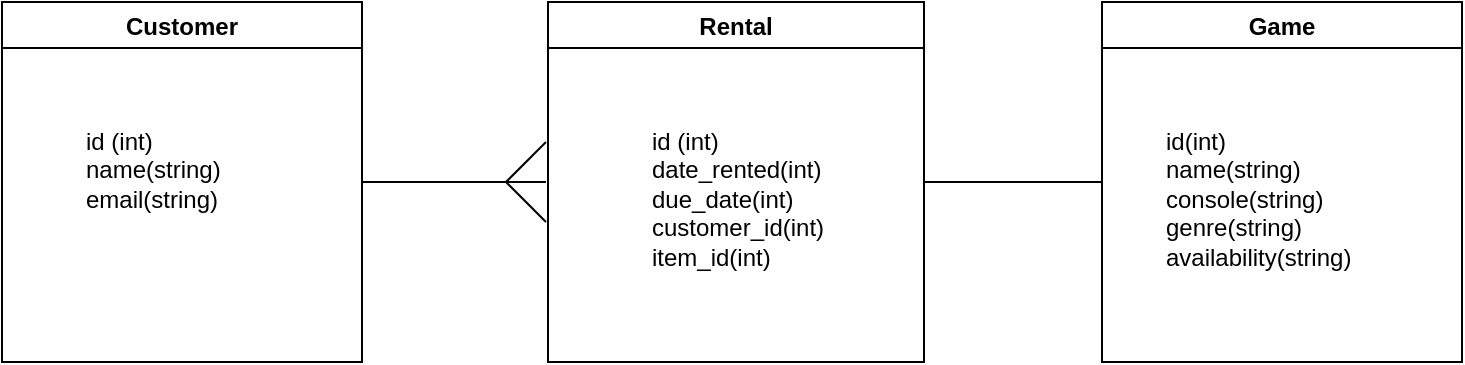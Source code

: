 <mxfile version="10.7.1" type="device"><diagram id="Oz0h3LS-MKCc6K_Y1Xdu" name="Page-1"><mxGraphModel dx="892" dy="456" grid="1" gridSize="10" guides="1" tooltips="1" connect="1" arrows="1" fold="1" page="1" pageScale="1" pageWidth="827" pageHeight="1169" math="0" shadow="0"><root><mxCell id="0"/><mxCell id="1" parent="0"/><mxCell id="qG2RfCMNwgI8g-bNxnuY-12" value="Customer" style="swimlane;startSize=23;" vertex="1" parent="1"><mxGeometry x="48" y="40" width="180" height="180" as="geometry"/></mxCell><mxCell id="qG2RfCMNwgI8g-bNxnuY-15" value="&lt;div&gt;id (int)&lt;/div&gt;&lt;div&gt;name(string)&lt;/div&gt;&lt;div&gt;email(string)&lt;/div&gt;" style="text;html=1;resizable=0;points=[];autosize=1;align=left;verticalAlign=top;spacingTop=-4;" vertex="1" parent="qG2RfCMNwgI8g-bNxnuY-12"><mxGeometry x="40" y="60" width="80" height="40" as="geometry"/></mxCell><mxCell id="qG2RfCMNwgI8g-bNxnuY-13" value="Game" style="swimlane;startSize=23;" vertex="1" parent="1"><mxGeometry x="598" y="40" width="180" height="180" as="geometry"/></mxCell><mxCell id="qG2RfCMNwgI8g-bNxnuY-17" value="&lt;span&gt;id(int)&lt;/span&gt;&lt;br&gt;&lt;span&gt;name(string)&lt;/span&gt;&lt;br&gt;&lt;span&gt;console(string)&lt;/span&gt;&lt;br&gt;&lt;span&gt;genre(string)&lt;/span&gt;&lt;br&gt;&lt;span&gt;availability(string)&lt;/span&gt;" style="text;html=1;resizable=0;points=[];autosize=1;align=left;verticalAlign=top;spacingTop=-4;" vertex="1" parent="qG2RfCMNwgI8g-bNxnuY-13"><mxGeometry x="30" y="60" width="110" height="70" as="geometry"/></mxCell><mxCell id="qG2RfCMNwgI8g-bNxnuY-14" value="Rental" style="swimlane;" vertex="1" parent="1"><mxGeometry x="321" y="40" width="188" height="180" as="geometry"/></mxCell><mxCell id="qG2RfCMNwgI8g-bNxnuY-16" value="&lt;span&gt;id (int)&lt;br&gt;date_rented(int)&lt;br&gt;&lt;/span&gt;due_date(int)&lt;br&gt;&lt;span&gt;customer_id(int)&lt;/span&gt;&lt;br&gt;&lt;span&gt;item_id(int)&lt;/span&gt;" style="text;html=1;resizable=0;points=[];autosize=1;align=left;verticalAlign=top;spacingTop=-4;" vertex="1" parent="1"><mxGeometry x="370.5" y="100" width="100" height="70" as="geometry"/></mxCell><mxCell id="qG2RfCMNwgI8g-bNxnuY-18" value="" style="endArrow=none;html=1;exitX=1;exitY=0.5;exitDx=0;exitDy=0;" edge="1" parent="1" source="qG2RfCMNwgI8g-bNxnuY-12"><mxGeometry width="50" height="50" relative="1" as="geometry"><mxPoint x="50" y="290" as="sourcePoint"/><mxPoint x="320" y="130" as="targetPoint"/></mxGeometry></mxCell><mxCell id="qG2RfCMNwgI8g-bNxnuY-19" value="" style="endArrow=none;html=1;entryX=0;entryY=0.5;entryDx=0;entryDy=0;exitX=1;exitY=0.5;exitDx=0;exitDy=0;" edge="1" parent="1" source="qG2RfCMNwgI8g-bNxnuY-14" target="qG2RfCMNwgI8g-bNxnuY-13"><mxGeometry width="50" height="50" relative="1" as="geometry"><mxPoint x="50" y="290" as="sourcePoint"/><mxPoint x="100" y="240" as="targetPoint"/></mxGeometry></mxCell><mxCell id="qG2RfCMNwgI8g-bNxnuY-20" value="" style="endArrow=none;html=1;" edge="1" parent="1"><mxGeometry width="50" height="50" relative="1" as="geometry"><mxPoint x="300" y="130" as="sourcePoint"/><mxPoint x="320" y="150" as="targetPoint"/></mxGeometry></mxCell><mxCell id="qG2RfCMNwgI8g-bNxnuY-21" value="" style="endArrow=none;html=1;" edge="1" parent="1"><mxGeometry width="50" height="50" relative="1" as="geometry"><mxPoint x="320" y="110" as="sourcePoint"/><mxPoint x="300" y="130" as="targetPoint"/></mxGeometry></mxCell></root></mxGraphModel></diagram></mxfile>